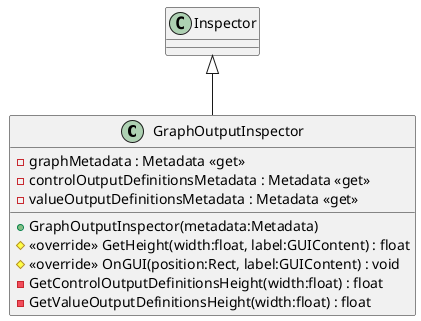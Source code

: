 @startuml
class GraphOutputInspector {
    + GraphOutputInspector(metadata:Metadata)
    - graphMetadata : Metadata <<get>>
    - controlOutputDefinitionsMetadata : Metadata <<get>>
    - valueOutputDefinitionsMetadata : Metadata <<get>>
    # <<override>> GetHeight(width:float, label:GUIContent) : float
    # <<override>> OnGUI(position:Rect, label:GUIContent) : void
    - GetControlOutputDefinitionsHeight(width:float) : float
    - GetValueOutputDefinitionsHeight(width:float) : float
}
Inspector <|-- GraphOutputInspector
@enduml
